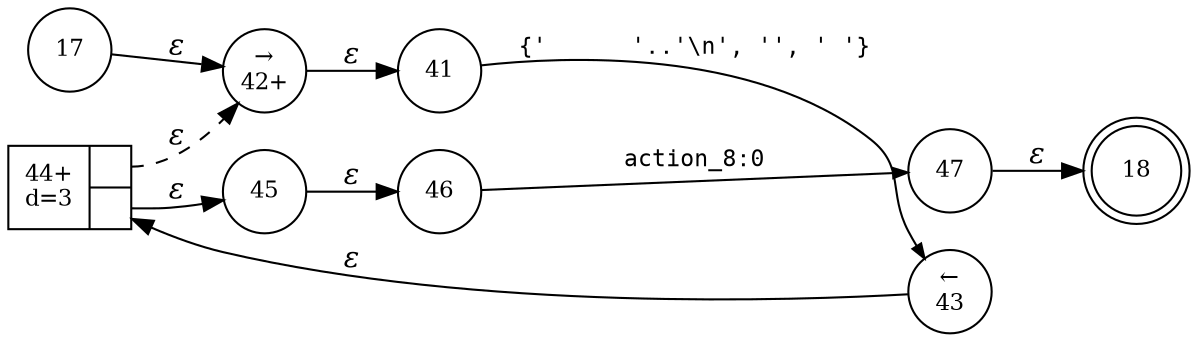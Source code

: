 digraph ATN {
rankdir=LR;
s18[fontsize=11, label="18", shape=doublecircle, fixedsize=true, width=.6];
s17[fontsize=11,label="17", shape=circle, fixedsize=true, width=.55, peripheries=1];
s41[fontsize=11,label="41", shape=circle, fixedsize=true, width=.55, peripheries=1];
s42[fontsize=11,label="&rarr;\n42+", shape=circle, fixedsize=true, width=.55, peripheries=1];
s43[fontsize=11,label="&larr;\n43", shape=circle, fixedsize=true, width=.55, peripheries=1];
s44[fontsize=11,label="{44+\nd=3|{<p0>|<p1>}}", shape=record, fixedsize=false, peripheries=1];
s45[fontsize=11,label="45", shape=circle, fixedsize=true, width=.55, peripheries=1];
s46[fontsize=11,label="46", shape=circle, fixedsize=true, width=.55, peripheries=1];
s47[fontsize=11,label="47", shape=circle, fixedsize=true, width=.55, peripheries=1];
s17 -> s42 [fontname="Times-Italic", label="&epsilon;"];
s42 -> s41 [fontname="Times-Italic", label="&epsilon;"];
s41 -> s43 [fontsize=11, fontname="Courier", arrowsize=.7, label = "{'	'..'\\n', '', ' '}", arrowhead = normal];
s43 -> s44 [fontname="Times-Italic", label="&epsilon;"];
s44:p0 -> s42 [fontname="Times-Italic", label="&epsilon;", style="dashed"];
s44:p1 -> s45 [fontname="Times-Italic", label="&epsilon;"];
s45 -> s46 [fontname="Times-Italic", label="&epsilon;"];
s46 -> s47 [fontsize=11, fontname="Courier", arrowsize=.7, label = "action_8:0", arrowhead = normal];
s47 -> s18 [fontname="Times-Italic", label="&epsilon;"];
}